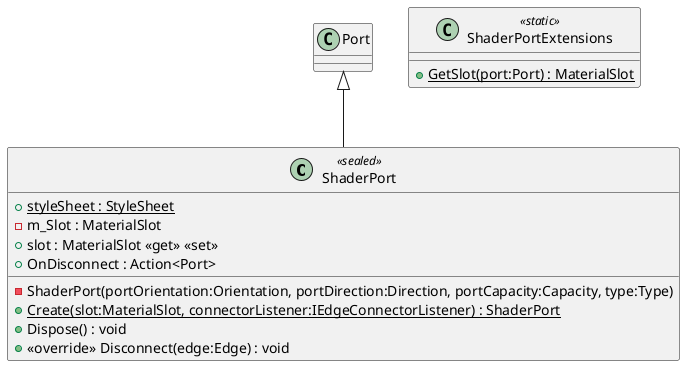 @startuml
class ShaderPort <<sealed>> {
    + {static} styleSheet : StyleSheet
    - ShaderPort(portOrientation:Orientation, portDirection:Direction, portCapacity:Capacity, type:Type)
    - m_Slot : MaterialSlot
    + {static} Create(slot:MaterialSlot, connectorListener:IEdgeConnectorListener) : ShaderPort
    + Dispose() : void
    + slot : MaterialSlot <<get>> <<set>>
    + OnDisconnect : Action<Port>
    + <<override>> Disconnect(edge:Edge) : void
}
class ShaderPortExtensions <<static>> {
    + {static} GetSlot(port:Port) : MaterialSlot
}
Port <|-- ShaderPort
@enduml
